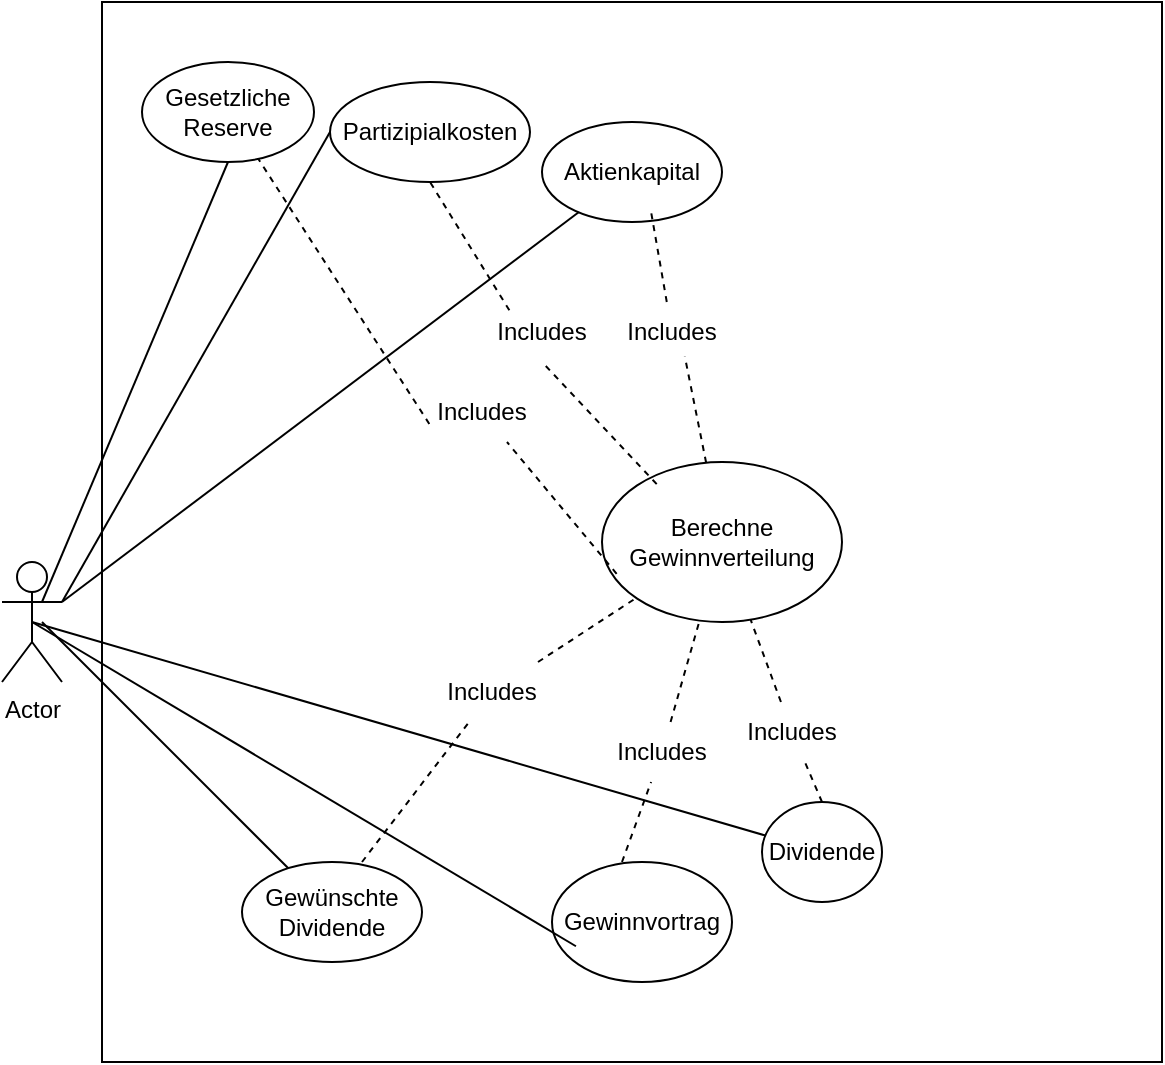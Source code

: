 <mxfile version="21.2.8" type="device">
  <diagram name="Seite-1" id="4-Oxhifhysx-l5rLsJs3">
    <mxGraphModel dx="710" dy="704" grid="1" gridSize="10" guides="1" tooltips="1" connect="1" arrows="1" fold="1" page="1" pageScale="1" pageWidth="827" pageHeight="1169" math="0" shadow="0">
      <root>
        <mxCell id="0" />
        <mxCell id="1" parent="0" />
        <mxCell id="z1BM4s9Mm12SbgmIYTyS-2" value="" style="whiteSpace=wrap;html=1;aspect=fixed;movable=0;resizable=0;rotatable=0;deletable=0;editable=0;locked=1;connectable=0;" vertex="1" parent="1">
          <mxGeometry x="210" y="60" width="530" height="530" as="geometry" />
        </mxCell>
        <mxCell id="z1BM4s9Mm12SbgmIYTyS-1" value="Actor" style="shape=umlActor;verticalLabelPosition=bottom;verticalAlign=top;html=1;outlineConnect=0;" vertex="1" parent="1">
          <mxGeometry x="160" y="340" width="30" height="60" as="geometry" />
        </mxCell>
        <mxCell id="z1BM4s9Mm12SbgmIYTyS-3" value="Dividende" style="ellipse;whiteSpace=wrap;html=1;" vertex="1" parent="1">
          <mxGeometry x="540" y="460" width="60" height="50" as="geometry" />
        </mxCell>
        <mxCell id="z1BM4s9Mm12SbgmIYTyS-4" value="Partizipialkosten" style="ellipse;whiteSpace=wrap;html=1;" vertex="1" parent="1">
          <mxGeometry x="324" y="100" width="100" height="50" as="geometry" />
        </mxCell>
        <mxCell id="z1BM4s9Mm12SbgmIYTyS-6" value="Aktienkapital" style="ellipse;whiteSpace=wrap;html=1;" vertex="1" parent="1">
          <mxGeometry x="430" y="120" width="90" height="50" as="geometry" />
        </mxCell>
        <mxCell id="z1BM4s9Mm12SbgmIYTyS-7" value="Gesetzliche Reserve" style="ellipse;whiteSpace=wrap;html=1;" vertex="1" parent="1">
          <mxGeometry x="230" y="90" width="86" height="50" as="geometry" />
        </mxCell>
        <mxCell id="z1BM4s9Mm12SbgmIYTyS-8" value="Gewinnvortrag" style="ellipse;whiteSpace=wrap;html=1;" vertex="1" parent="1">
          <mxGeometry x="435" y="490" width="90" height="60" as="geometry" />
        </mxCell>
        <mxCell id="z1BM4s9Mm12SbgmIYTyS-9" value="Gewünschte Dividende" style="ellipse;whiteSpace=wrap;html=1;" vertex="1" parent="1">
          <mxGeometry x="280" y="490" width="90" height="50" as="geometry" />
        </mxCell>
        <mxCell id="z1BM4s9Mm12SbgmIYTyS-10" value="" style="endArrow=none;html=1;rounded=0;entryX=0.5;entryY=1;entryDx=0;entryDy=0;" edge="1" parent="1" target="z1BM4s9Mm12SbgmIYTyS-7">
          <mxGeometry width="50" height="50" relative="1" as="geometry">
            <mxPoint x="180" y="360" as="sourcePoint" />
            <mxPoint x="250" y="280" as="targetPoint" />
          </mxGeometry>
        </mxCell>
        <mxCell id="z1BM4s9Mm12SbgmIYTyS-11" value="" style="endArrow=none;html=1;rounded=0;entryX=0;entryY=0.5;entryDx=0;entryDy=0;" edge="1" parent="1" target="z1BM4s9Mm12SbgmIYTyS-4">
          <mxGeometry width="50" height="50" relative="1" as="geometry">
            <mxPoint x="190" y="360" as="sourcePoint" />
            <mxPoint x="240" y="310" as="targetPoint" />
          </mxGeometry>
        </mxCell>
        <mxCell id="z1BM4s9Mm12SbgmIYTyS-12" value="" style="endArrow=none;html=1;rounded=0;" edge="1" parent="1" target="z1BM4s9Mm12SbgmIYTyS-6">
          <mxGeometry width="50" height="50" relative="1" as="geometry">
            <mxPoint x="190" y="360" as="sourcePoint" />
            <mxPoint x="240" y="310" as="targetPoint" />
          </mxGeometry>
        </mxCell>
        <mxCell id="z1BM4s9Mm12SbgmIYTyS-13" value="" style="endArrow=none;html=1;rounded=0;exitX=0.5;exitY=0.5;exitDx=0;exitDy=0;exitPerimeter=0;" edge="1" parent="1" source="z1BM4s9Mm12SbgmIYTyS-1" target="z1BM4s9Mm12SbgmIYTyS-3">
          <mxGeometry width="50" height="50" relative="1" as="geometry">
            <mxPoint x="180" y="380" as="sourcePoint" />
            <mxPoint x="230" y="330" as="targetPoint" />
          </mxGeometry>
        </mxCell>
        <mxCell id="z1BM4s9Mm12SbgmIYTyS-14" value="" style="endArrow=none;html=1;rounded=0;entryX=0.133;entryY=0.702;entryDx=0;entryDy=0;entryPerimeter=0;exitX=0.5;exitY=0.5;exitDx=0;exitDy=0;exitPerimeter=0;" edge="1" parent="1" source="z1BM4s9Mm12SbgmIYTyS-1" target="z1BM4s9Mm12SbgmIYTyS-8">
          <mxGeometry width="50" height="50" relative="1" as="geometry">
            <mxPoint x="170" y="380" as="sourcePoint" />
            <mxPoint x="220" y="330" as="targetPoint" />
          </mxGeometry>
        </mxCell>
        <mxCell id="z1BM4s9Mm12SbgmIYTyS-16" value="" style="endArrow=none;html=1;rounded=0;" edge="1" parent="1" target="z1BM4s9Mm12SbgmIYTyS-9">
          <mxGeometry width="50" height="50" relative="1" as="geometry">
            <mxPoint x="180" y="370" as="sourcePoint" />
            <mxPoint x="230" y="340" as="targetPoint" />
          </mxGeometry>
        </mxCell>
        <mxCell id="z1BM4s9Mm12SbgmIYTyS-17" value="Berechne Gewinnverteilung" style="ellipse;whiteSpace=wrap;html=1;" vertex="1" parent="1">
          <mxGeometry x="460" y="290" width="120" height="80" as="geometry" />
        </mxCell>
        <mxCell id="z1BM4s9Mm12SbgmIYTyS-18" value="" style="endArrow=none;dashed=1;html=1;rounded=0;entryX=0.607;entryY=0.909;entryDx=0;entryDy=0;entryPerimeter=0;" edge="1" parent="1" source="z1BM4s9Mm12SbgmIYTyS-19" target="z1BM4s9Mm12SbgmIYTyS-6">
          <mxGeometry width="50" height="50" relative="1" as="geometry">
            <mxPoint x="510" y="280" as="sourcePoint" />
            <mxPoint x="560" y="230" as="targetPoint" />
          </mxGeometry>
        </mxCell>
        <mxCell id="z1BM4s9Mm12SbgmIYTyS-20" value="" style="endArrow=none;dashed=1;html=1;rounded=0;entryX=0.5;entryY=1;entryDx=0;entryDy=0;exitX=0.228;exitY=0.138;exitDx=0;exitDy=0;exitPerimeter=0;" edge="1" parent="1" source="z1BM4s9Mm12SbgmIYTyS-21" target="z1BM4s9Mm12SbgmIYTyS-4">
          <mxGeometry width="50" height="50" relative="1" as="geometry">
            <mxPoint x="510" y="280" as="sourcePoint" />
            <mxPoint x="560" y="230" as="targetPoint" />
          </mxGeometry>
        </mxCell>
        <mxCell id="z1BM4s9Mm12SbgmIYTyS-22" value="" style="endArrow=none;dashed=1;html=1;rounded=0;exitX=0.061;exitY=0.699;exitDx=0;exitDy=0;exitPerimeter=0;" edge="1" parent="1" source="z1BM4s9Mm12SbgmIYTyS-23" target="z1BM4s9Mm12SbgmIYTyS-7">
          <mxGeometry width="50" height="50" relative="1" as="geometry">
            <mxPoint x="316" y="330" as="sourcePoint" />
            <mxPoint x="366" y="280" as="targetPoint" />
          </mxGeometry>
        </mxCell>
        <mxCell id="z1BM4s9Mm12SbgmIYTyS-24" value="" style="endArrow=none;dashed=1;html=1;rounded=0;" edge="1" parent="1" source="z1BM4s9Mm12SbgmIYTyS-25" target="z1BM4s9Mm12SbgmIYTyS-17">
          <mxGeometry width="50" height="50" relative="1" as="geometry">
            <mxPoint x="570" y="460" as="sourcePoint" />
            <mxPoint x="620" y="410" as="targetPoint" />
          </mxGeometry>
        </mxCell>
        <mxCell id="z1BM4s9Mm12SbgmIYTyS-26" value="" style="endArrow=none;dashed=1;html=1;rounded=0;" edge="1" parent="1" source="z1BM4s9Mm12SbgmIYTyS-27" target="z1BM4s9Mm12SbgmIYTyS-17">
          <mxGeometry width="50" height="50" relative="1" as="geometry">
            <mxPoint x="470" y="490" as="sourcePoint" />
            <mxPoint x="520" y="440" as="targetPoint" />
          </mxGeometry>
        </mxCell>
        <mxCell id="z1BM4s9Mm12SbgmIYTyS-28" value="" style="endArrow=none;dashed=1;html=1;rounded=0;" edge="1" parent="1" source="z1BM4s9Mm12SbgmIYTyS-29" target="z1BM4s9Mm12SbgmIYTyS-17">
          <mxGeometry width="50" height="50" relative="1" as="geometry">
            <mxPoint x="340" y="490" as="sourcePoint" />
            <mxPoint x="390" y="440" as="targetPoint" />
          </mxGeometry>
        </mxCell>
        <mxCell id="z1BM4s9Mm12SbgmIYTyS-30" value="" style="endArrow=none;dashed=1;html=1;rounded=0;" edge="1" parent="1" target="z1BM4s9Mm12SbgmIYTyS-29">
          <mxGeometry width="50" height="50" relative="1" as="geometry">
            <mxPoint x="340" y="490" as="sourcePoint" />
            <mxPoint x="484" y="362" as="targetPoint" />
          </mxGeometry>
        </mxCell>
        <mxCell id="z1BM4s9Mm12SbgmIYTyS-29" value="Includes" style="text;html=1;strokeColor=none;fillColor=none;align=center;verticalAlign=middle;whiteSpace=wrap;rounded=0;" vertex="1" parent="1">
          <mxGeometry x="375" y="390" width="60" height="30" as="geometry" />
        </mxCell>
        <mxCell id="z1BM4s9Mm12SbgmIYTyS-31" value="" style="endArrow=none;dashed=1;html=1;rounded=0;" edge="1" parent="1" target="z1BM4s9Mm12SbgmIYTyS-27">
          <mxGeometry width="50" height="50" relative="1" as="geometry">
            <mxPoint x="470" y="490" as="sourcePoint" />
            <mxPoint x="508" y="369" as="targetPoint" />
          </mxGeometry>
        </mxCell>
        <mxCell id="z1BM4s9Mm12SbgmIYTyS-27" value="Includes" style="text;html=1;strokeColor=none;fillColor=none;align=center;verticalAlign=middle;whiteSpace=wrap;rounded=0;" vertex="1" parent="1">
          <mxGeometry x="460" y="420" width="60" height="30" as="geometry" />
        </mxCell>
        <mxCell id="z1BM4s9Mm12SbgmIYTyS-32" value="" style="endArrow=none;dashed=1;html=1;rounded=0;" edge="1" parent="1" target="z1BM4s9Mm12SbgmIYTyS-25">
          <mxGeometry width="50" height="50" relative="1" as="geometry">
            <mxPoint x="570" y="460" as="sourcePoint" />
            <mxPoint x="535" y="369" as="targetPoint" />
          </mxGeometry>
        </mxCell>
        <mxCell id="z1BM4s9Mm12SbgmIYTyS-25" value="Includes" style="text;html=1;strokeColor=none;fillColor=none;align=center;verticalAlign=middle;whiteSpace=wrap;rounded=0;" vertex="1" parent="1">
          <mxGeometry x="525" y="410" width="60" height="30" as="geometry" />
        </mxCell>
        <mxCell id="z1BM4s9Mm12SbgmIYTyS-33" value="" style="endArrow=none;dashed=1;html=1;rounded=0;exitX=0.061;exitY=0.699;exitDx=0;exitDy=0;exitPerimeter=0;" edge="1" parent="1" source="z1BM4s9Mm12SbgmIYTyS-17" target="z1BM4s9Mm12SbgmIYTyS-23">
          <mxGeometry width="50" height="50" relative="1" as="geometry">
            <mxPoint x="467" y="346" as="sourcePoint" />
            <mxPoint x="292" y="137" as="targetPoint" />
          </mxGeometry>
        </mxCell>
        <mxCell id="z1BM4s9Mm12SbgmIYTyS-23" value="Includes" style="text;html=1;strokeColor=none;fillColor=none;align=center;verticalAlign=middle;whiteSpace=wrap;rounded=0;" vertex="1" parent="1">
          <mxGeometry x="370" y="250" width="60" height="30" as="geometry" />
        </mxCell>
        <mxCell id="z1BM4s9Mm12SbgmIYTyS-34" value="" style="endArrow=none;dashed=1;html=1;rounded=0;entryX=0.5;entryY=1;entryDx=0;entryDy=0;exitX=0.228;exitY=0.138;exitDx=0;exitDy=0;exitPerimeter=0;" edge="1" parent="1" source="z1BM4s9Mm12SbgmIYTyS-17" target="z1BM4s9Mm12SbgmIYTyS-21">
          <mxGeometry width="50" height="50" relative="1" as="geometry">
            <mxPoint x="487" y="301" as="sourcePoint" />
            <mxPoint x="374" y="150" as="targetPoint" />
          </mxGeometry>
        </mxCell>
        <mxCell id="z1BM4s9Mm12SbgmIYTyS-21" value="Includes" style="text;html=1;strokeColor=none;fillColor=none;align=center;verticalAlign=middle;whiteSpace=wrap;rounded=0;" vertex="1" parent="1">
          <mxGeometry x="400" y="210" width="60" height="30" as="geometry" />
        </mxCell>
        <mxCell id="z1BM4s9Mm12SbgmIYTyS-35" value="" style="endArrow=none;dashed=1;html=1;rounded=0;entryX=0.607;entryY=0.909;entryDx=0;entryDy=0;entryPerimeter=0;" edge="1" parent="1" source="z1BM4s9Mm12SbgmIYTyS-17" target="z1BM4s9Mm12SbgmIYTyS-19">
          <mxGeometry width="50" height="50" relative="1" as="geometry">
            <mxPoint x="512" y="290" as="sourcePoint" />
            <mxPoint x="485" y="165" as="targetPoint" />
          </mxGeometry>
        </mxCell>
        <mxCell id="z1BM4s9Mm12SbgmIYTyS-19" value="Includes" style="text;html=1;strokeColor=none;fillColor=none;align=center;verticalAlign=middle;whiteSpace=wrap;rounded=0;" vertex="1" parent="1">
          <mxGeometry x="465" y="210" width="60" height="30" as="geometry" />
        </mxCell>
      </root>
    </mxGraphModel>
  </diagram>
</mxfile>
